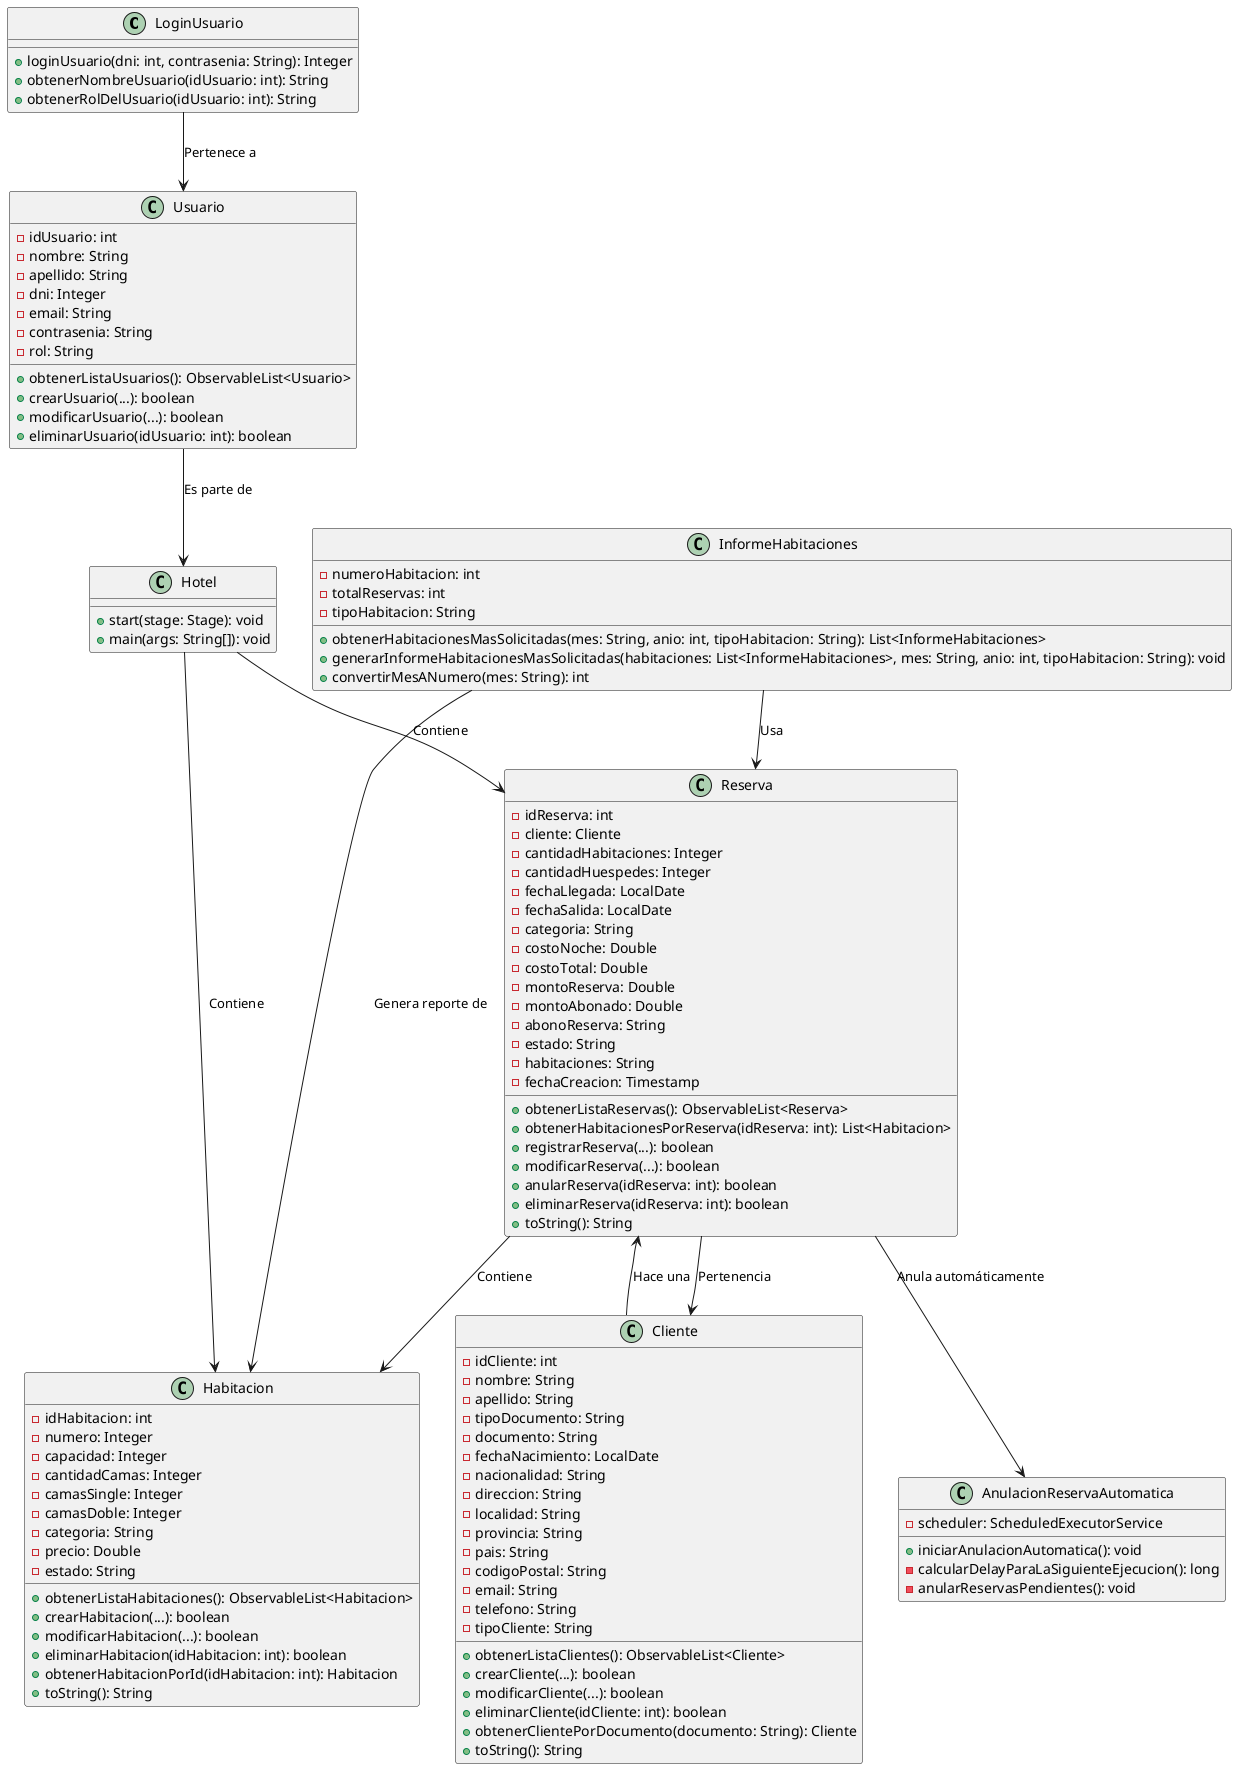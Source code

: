 @startuml

' Definición de clases
class LoginUsuario {
    +loginUsuario(dni: int, contrasenia: String): Integer
    +obtenerNombreUsuario(idUsuario: int): String
    +obtenerRolDelUsuario(idUsuario: int): String
}

class Usuario {
    -idUsuario: int
    -nombre: String
    -apellido: String
    -dni: Integer
    -email: String
    -contrasenia: String
    -rol: String
    +obtenerListaUsuarios(): ObservableList<Usuario>
    +crearUsuario(...): boolean
    +modificarUsuario(...): boolean
    +eliminarUsuario(idUsuario: int): boolean
}

class Cliente {
    -idCliente: int
    -nombre: String
    -apellido: String
    -tipoDocumento: String
    -documento: String
    -fechaNacimiento: LocalDate
    -nacionalidad: String
    -direccion: String
    -localidad: String
    -provincia: String
    -pais: String
    -codigoPostal: String
    -email: String
    -telefono: String
    -tipoCliente: String
    +obtenerListaClientes(): ObservableList<Cliente>
    +crearCliente(...): boolean
    +modificarCliente(...): boolean
    +eliminarCliente(idCliente: int): boolean
    +obtenerClientePorDocumento(documento: String): Cliente
    +toString(): String
}

class Habitacion {
    -idHabitacion: int
    -numero: Integer
    -capacidad: Integer
    -cantidadCamas: Integer
    -camasSingle: Integer
    -camasDoble: Integer
    -categoria: String
    -precio: Double
    -estado: String
    +obtenerListaHabitaciones(): ObservableList<Habitacion>
    +crearHabitacion(...): boolean
    +modificarHabitacion(...): boolean
    +eliminarHabitacion(idHabitacion: int): boolean
    +obtenerHabitacionPorId(idHabitacion: int): Habitacion
    +toString(): String
}

class Reserva {
    -idReserva: int
    -cliente: Cliente
    -cantidadHabitaciones: Integer
    -cantidadHuespedes: Integer
    -fechaLlegada: LocalDate
    -fechaSalida: LocalDate
    -categoria: String
    -costoNoche: Double
    -costoTotal: Double
    -montoReserva: Double
    -montoAbonado: Double
    -abonoReserva: String
    -estado: String
    -habitaciones: String
    -fechaCreacion: Timestamp
    +obtenerListaReservas(): ObservableList<Reserva>
    +obtenerHabitacionesPorReserva(idReserva: int): List<Habitacion>
    +registrarReserva(...): boolean
    +modificarReserva(...): boolean
    +anularReserva(idReserva: int): boolean
    +eliminarReserva(idReserva: int): boolean
    +toString(): String
}

class InformeHabitaciones {
    -numeroHabitacion: int
    -totalReservas: int
    -tipoHabitacion: String
    +obtenerHabitacionesMasSolicitadas(mes: String, anio: int, tipoHabitacion: String): List<InformeHabitaciones>
    +generarInformeHabitacionesMasSolicitadas(habitaciones: List<InformeHabitaciones>, mes: String, anio: int, tipoHabitacion: String): void
    +convertirMesANumero(mes: String): int
}

class AnulacionReservaAutomatica {
    -scheduler: ScheduledExecutorService
    +iniciarAnulacionAutomatica(): void
    -calcularDelayParaLaSiguienteEjecucion(): long
    -anularReservasPendientes(): void
}

class Hotel {
    +start(stage: Stage): void
    +main(args: String[]): void
}

' Relación entre clases
LoginUsuario --> Usuario: "Pertenece a"
Usuario --> Hotel: "Es parte de"
Cliente --> Reserva: "Hace una"
Reserva --> Habitacion: "Contiene"
Reserva --> Cliente: "Pertenencia"
InformeHabitaciones --> Habitacion: "Genera reporte de"
InformeHabitaciones --> Reserva: "Usa"
Reserva --> AnulacionReservaAutomatica: "Anula automáticamente"
Hotel --> Reserva: "Contiene"
Hotel --> Habitacion: "Contiene"

@enduml
